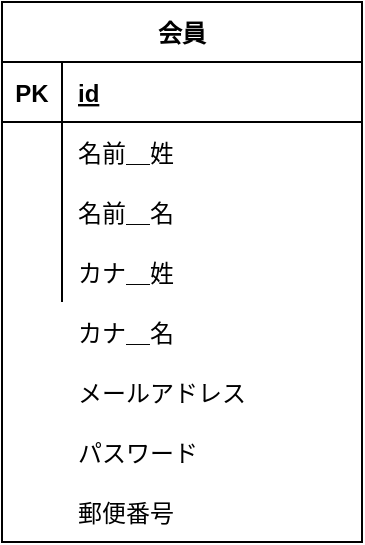 <mxfile version="13.6.5" type="device"><diagram id="8IaTH7luObpqJIqHMjvH" name="ページ1"><mxGraphModel dx="1102" dy="582" grid="1" gridSize="10" guides="1" tooltips="1" connect="1" arrows="1" fold="1" page="1" pageScale="1" pageWidth="827" pageHeight="1169" math="0" shadow="0"><root><mxCell id="0"/><mxCell id="1" parent="0"/><mxCell id="aEeP45XQETS_Csj49mzK-2" value="会員" style="shape=table;startSize=30;container=1;collapsible=1;childLayout=tableLayout;fixedRows=1;rowLines=0;fontStyle=1;align=center;resizeLast=1;" parent="1" vertex="1"><mxGeometry x="320" y="220" width="180" height="270" as="geometry"/></mxCell><mxCell id="aEeP45XQETS_Csj49mzK-3" value="" style="shape=partialRectangle;collapsible=0;dropTarget=0;pointerEvents=0;fillColor=none;top=0;left=0;bottom=1;right=0;points=[[0,0.5],[1,0.5]];portConstraint=eastwest;" parent="aEeP45XQETS_Csj49mzK-2" vertex="1"><mxGeometry y="30" width="180" height="30" as="geometry"/></mxCell><mxCell id="aEeP45XQETS_Csj49mzK-4" value="PK" style="shape=partialRectangle;connectable=0;fillColor=none;top=0;left=0;bottom=0;right=0;fontStyle=1;overflow=hidden;" parent="aEeP45XQETS_Csj49mzK-3" vertex="1"><mxGeometry width="30" height="30" as="geometry"/></mxCell><mxCell id="aEeP45XQETS_Csj49mzK-5" value="id" style="shape=partialRectangle;connectable=0;fillColor=none;top=0;left=0;bottom=0;right=0;align=left;spacingLeft=6;fontStyle=5;overflow=hidden;" parent="aEeP45XQETS_Csj49mzK-3" vertex="1"><mxGeometry x="30" width="150" height="30" as="geometry"/></mxCell><mxCell id="aEeP45XQETS_Csj49mzK-6" value="" style="shape=partialRectangle;collapsible=0;dropTarget=0;pointerEvents=0;fillColor=none;top=0;left=0;bottom=0;right=0;points=[[0,0.5],[1,0.5]];portConstraint=eastwest;" parent="aEeP45XQETS_Csj49mzK-2" vertex="1"><mxGeometry y="60" width="180" height="30" as="geometry"/></mxCell><mxCell id="aEeP45XQETS_Csj49mzK-7" value="" style="shape=partialRectangle;connectable=0;fillColor=none;top=0;left=0;bottom=0;right=0;editable=1;overflow=hidden;" parent="aEeP45XQETS_Csj49mzK-6" vertex="1"><mxGeometry width="30" height="30" as="geometry"/></mxCell><mxCell id="aEeP45XQETS_Csj49mzK-8" value="名前＿姓" style="shape=partialRectangle;connectable=0;fillColor=none;top=0;left=0;bottom=0;right=0;align=left;spacingLeft=6;overflow=hidden;" parent="aEeP45XQETS_Csj49mzK-6" vertex="1"><mxGeometry x="30" width="150" height="30" as="geometry"/></mxCell><mxCell id="aEeP45XQETS_Csj49mzK-9" value="" style="shape=partialRectangle;collapsible=0;dropTarget=0;pointerEvents=0;fillColor=none;top=0;left=0;bottom=0;right=0;points=[[0,0.5],[1,0.5]];portConstraint=eastwest;" parent="aEeP45XQETS_Csj49mzK-2" vertex="1"><mxGeometry y="90" width="180" height="30" as="geometry"/></mxCell><mxCell id="aEeP45XQETS_Csj49mzK-10" value="" style="shape=partialRectangle;connectable=0;fillColor=none;top=0;left=0;bottom=0;right=0;editable=1;overflow=hidden;" parent="aEeP45XQETS_Csj49mzK-9" vertex="1"><mxGeometry width="30" height="30" as="geometry"/></mxCell><mxCell id="aEeP45XQETS_Csj49mzK-11" value="名前＿名" style="shape=partialRectangle;connectable=0;fillColor=none;top=0;left=0;bottom=0;right=0;align=left;spacingLeft=6;overflow=hidden;" parent="aEeP45XQETS_Csj49mzK-9" vertex="1"><mxGeometry x="30" width="150" height="30" as="geometry"/></mxCell><mxCell id="aEeP45XQETS_Csj49mzK-12" value="" style="shape=partialRectangle;collapsible=0;dropTarget=0;pointerEvents=0;fillColor=none;top=0;left=0;bottom=0;right=0;points=[[0,0.5],[1,0.5]];portConstraint=eastwest;" parent="aEeP45XQETS_Csj49mzK-2" vertex="1"><mxGeometry y="120" width="180" height="30" as="geometry"/></mxCell><mxCell id="aEeP45XQETS_Csj49mzK-13" value="" style="shape=partialRectangle;connectable=0;fillColor=none;top=0;left=0;bottom=0;right=0;editable=1;overflow=hidden;" parent="aEeP45XQETS_Csj49mzK-12" vertex="1"><mxGeometry width="30" height="30" as="geometry"/></mxCell><mxCell id="aEeP45XQETS_Csj49mzK-14" value="カナ＿姓" style="shape=partialRectangle;connectable=0;fillColor=none;top=0;left=0;bottom=0;right=0;align=left;spacingLeft=6;overflow=hidden;" parent="aEeP45XQETS_Csj49mzK-12" vertex="1"><mxGeometry x="30" width="150" height="30" as="geometry"/></mxCell><mxCell id="2yPXM2fRffwZXdnOdKlG-16" value="カナ＿名" style="shape=partialRectangle;connectable=0;fillColor=none;top=0;left=0;bottom=0;right=0;align=left;spacingLeft=6;overflow=hidden;" vertex="1" parent="1"><mxGeometry x="350" y="370" width="150" height="30" as="geometry"/></mxCell><mxCell id="2yPXM2fRffwZXdnOdKlG-17" value="メールアドレス" style="shape=partialRectangle;connectable=0;fillColor=none;top=0;left=0;bottom=0;right=0;align=left;spacingLeft=6;overflow=hidden;" vertex="1" parent="1"><mxGeometry x="350" y="400" width="150" height="30" as="geometry"/></mxCell><mxCell id="2yPXM2fRffwZXdnOdKlG-18" value="パスワード" style="shape=partialRectangle;connectable=0;fillColor=none;top=0;left=0;bottom=0;right=0;align=left;spacingLeft=6;overflow=hidden;" vertex="1" parent="1"><mxGeometry x="350" y="430" width="150" height="30" as="geometry"/></mxCell><mxCell id="2yPXM2fRffwZXdnOdKlG-19" value="郵便番号" style="shape=partialRectangle;connectable=0;fillColor=none;top=0;left=0;bottom=0;right=0;align=left;spacingLeft=6;overflow=hidden;" vertex="1" parent="1"><mxGeometry x="350" y="460" width="150" height="30" as="geometry"/></mxCell></root></mxGraphModel></diagram></mxfile>